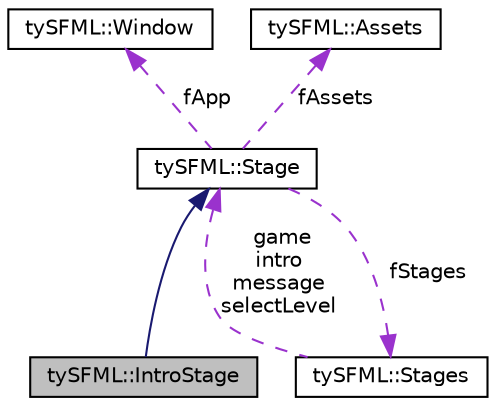 digraph "tySFML::IntroStage"
{
  edge [fontname="Helvetica",fontsize="10",labelfontname="Helvetica",labelfontsize="10"];
  node [fontname="Helvetica",fontsize="10",shape=record];
  Node1 [label="tySFML::IntroStage",height=0.2,width=0.4,color="black", fillcolor="grey75", style="filled", fontcolor="black"];
  Node2 -> Node1 [dir="back",color="midnightblue",fontsize="10",style="solid",fontname="Helvetica"];
  Node2 [label="tySFML::Stage",height=0.2,width=0.4,color="black", fillcolor="white", style="filled",URL="$classty_s_f_m_l_1_1_stage.html",tooltip="Represents a Stage, a certain part of the game. "];
  Node3 -> Node2 [dir="back",color="darkorchid3",fontsize="10",style="dashed",label=" fApp" ,fontname="Helvetica"];
  Node3 [label="tySFML::Window",height=0.2,width=0.4,color="black", fillcolor="white", style="filled",URL="$classty_s_f_m_l_1_1_window.html",tooltip="Represents an SFML Window. "];
  Node4 -> Node2 [dir="back",color="darkorchid3",fontsize="10",style="dashed",label=" fAssets" ,fontname="Helvetica"];
  Node4 [label="tySFML::Assets",height=0.2,width=0.4,color="black", fillcolor="white", style="filled",URL="$classty_s_f_m_l_1_1_assets.html",tooltip="Class for storing assets and getting them without making endless copies. "];
  Node5 -> Node2 [dir="back",color="darkorchid3",fontsize="10",style="dashed",label=" fStages" ,fontname="Helvetica"];
  Node5 [label="tySFML::Stages",height=0.2,width=0.4,color="black", fillcolor="white", style="filled",URL="$structty_s_f_m_l_1_1_stages.html"];
  Node2 -> Node5 [dir="back",color="darkorchid3",fontsize="10",style="dashed",label=" game\nintro\nmessage\nselectLevel" ,fontname="Helvetica"];
}
